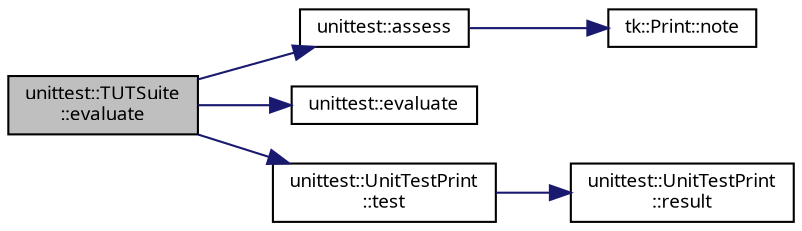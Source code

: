 digraph "unittest::TUTSuite::evaluate"
{
 // INTERACTIVE_SVG=YES
  bgcolor="transparent";
  edge [fontname="sans-serif",fontsize="9",labelfontname="sans-serif",labelfontsize="9"];
  node [fontname="sans-serif",fontsize="9",shape=record];
  rankdir="LR";
  Node1 [label="unittest::TUTSuite\l::evaluate",height=0.2,width=0.4,color="black", fillcolor="grey75", style="filled", fontcolor="black"];
  Node1 -> Node2 [color="midnightblue",fontsize="9",style="solid",fontname="sans-serif"];
  Node2 [label="unittest::assess",height=0.2,width=0.4,color="black",URL="$namespaceunittest.html#a7f807c6a270e2acf90045e668e50149c",tooltip="Echo final assessment after the full unit test suite has finished. "];
  Node2 -> Node3 [color="midnightblue",fontsize="9",style="solid",fontname="sans-serif"];
  Node3 [label="tk::Print::note",height=0.2,width=0.4,color="black",URL="$classtk_1_1_print.html#aa578953fd848dccef867253eb0955a26"];
  Node1 -> Node4 [color="midnightblue",fontsize="9",style="solid",fontname="sans-serif"];
  Node4 [label="unittest::evaluate",height=0.2,width=0.4,color="black",URL="$namespaceunittest.html#a9856f65d0a689c7cb008155df943508e",tooltip="Evaluate a single unit test. "];
  Node1 -> Node5 [color="midnightblue",fontsize="9",style="solid",fontname="sans-serif"];
  Node5 [label="unittest::UnitTestPrint\l::test",height=0.2,width=0.4,color="black",URL="$classunittest_1_1_unit_test_print.html#a700547bc770401cd13322dea613a9843",tooltip="Print one-liner info for test. "];
  Node5 -> Node6 [color="midnightblue",fontsize="9",style="solid",fontname="sans-serif"];
  Node6 [label="unittest::UnitTestPrint\l::result",height=0.2,width=0.4,color="black",URL="$classunittest_1_1_unit_test_print.html#acd6dc8157f5e770f8b0f2c2daede393a"];
}
